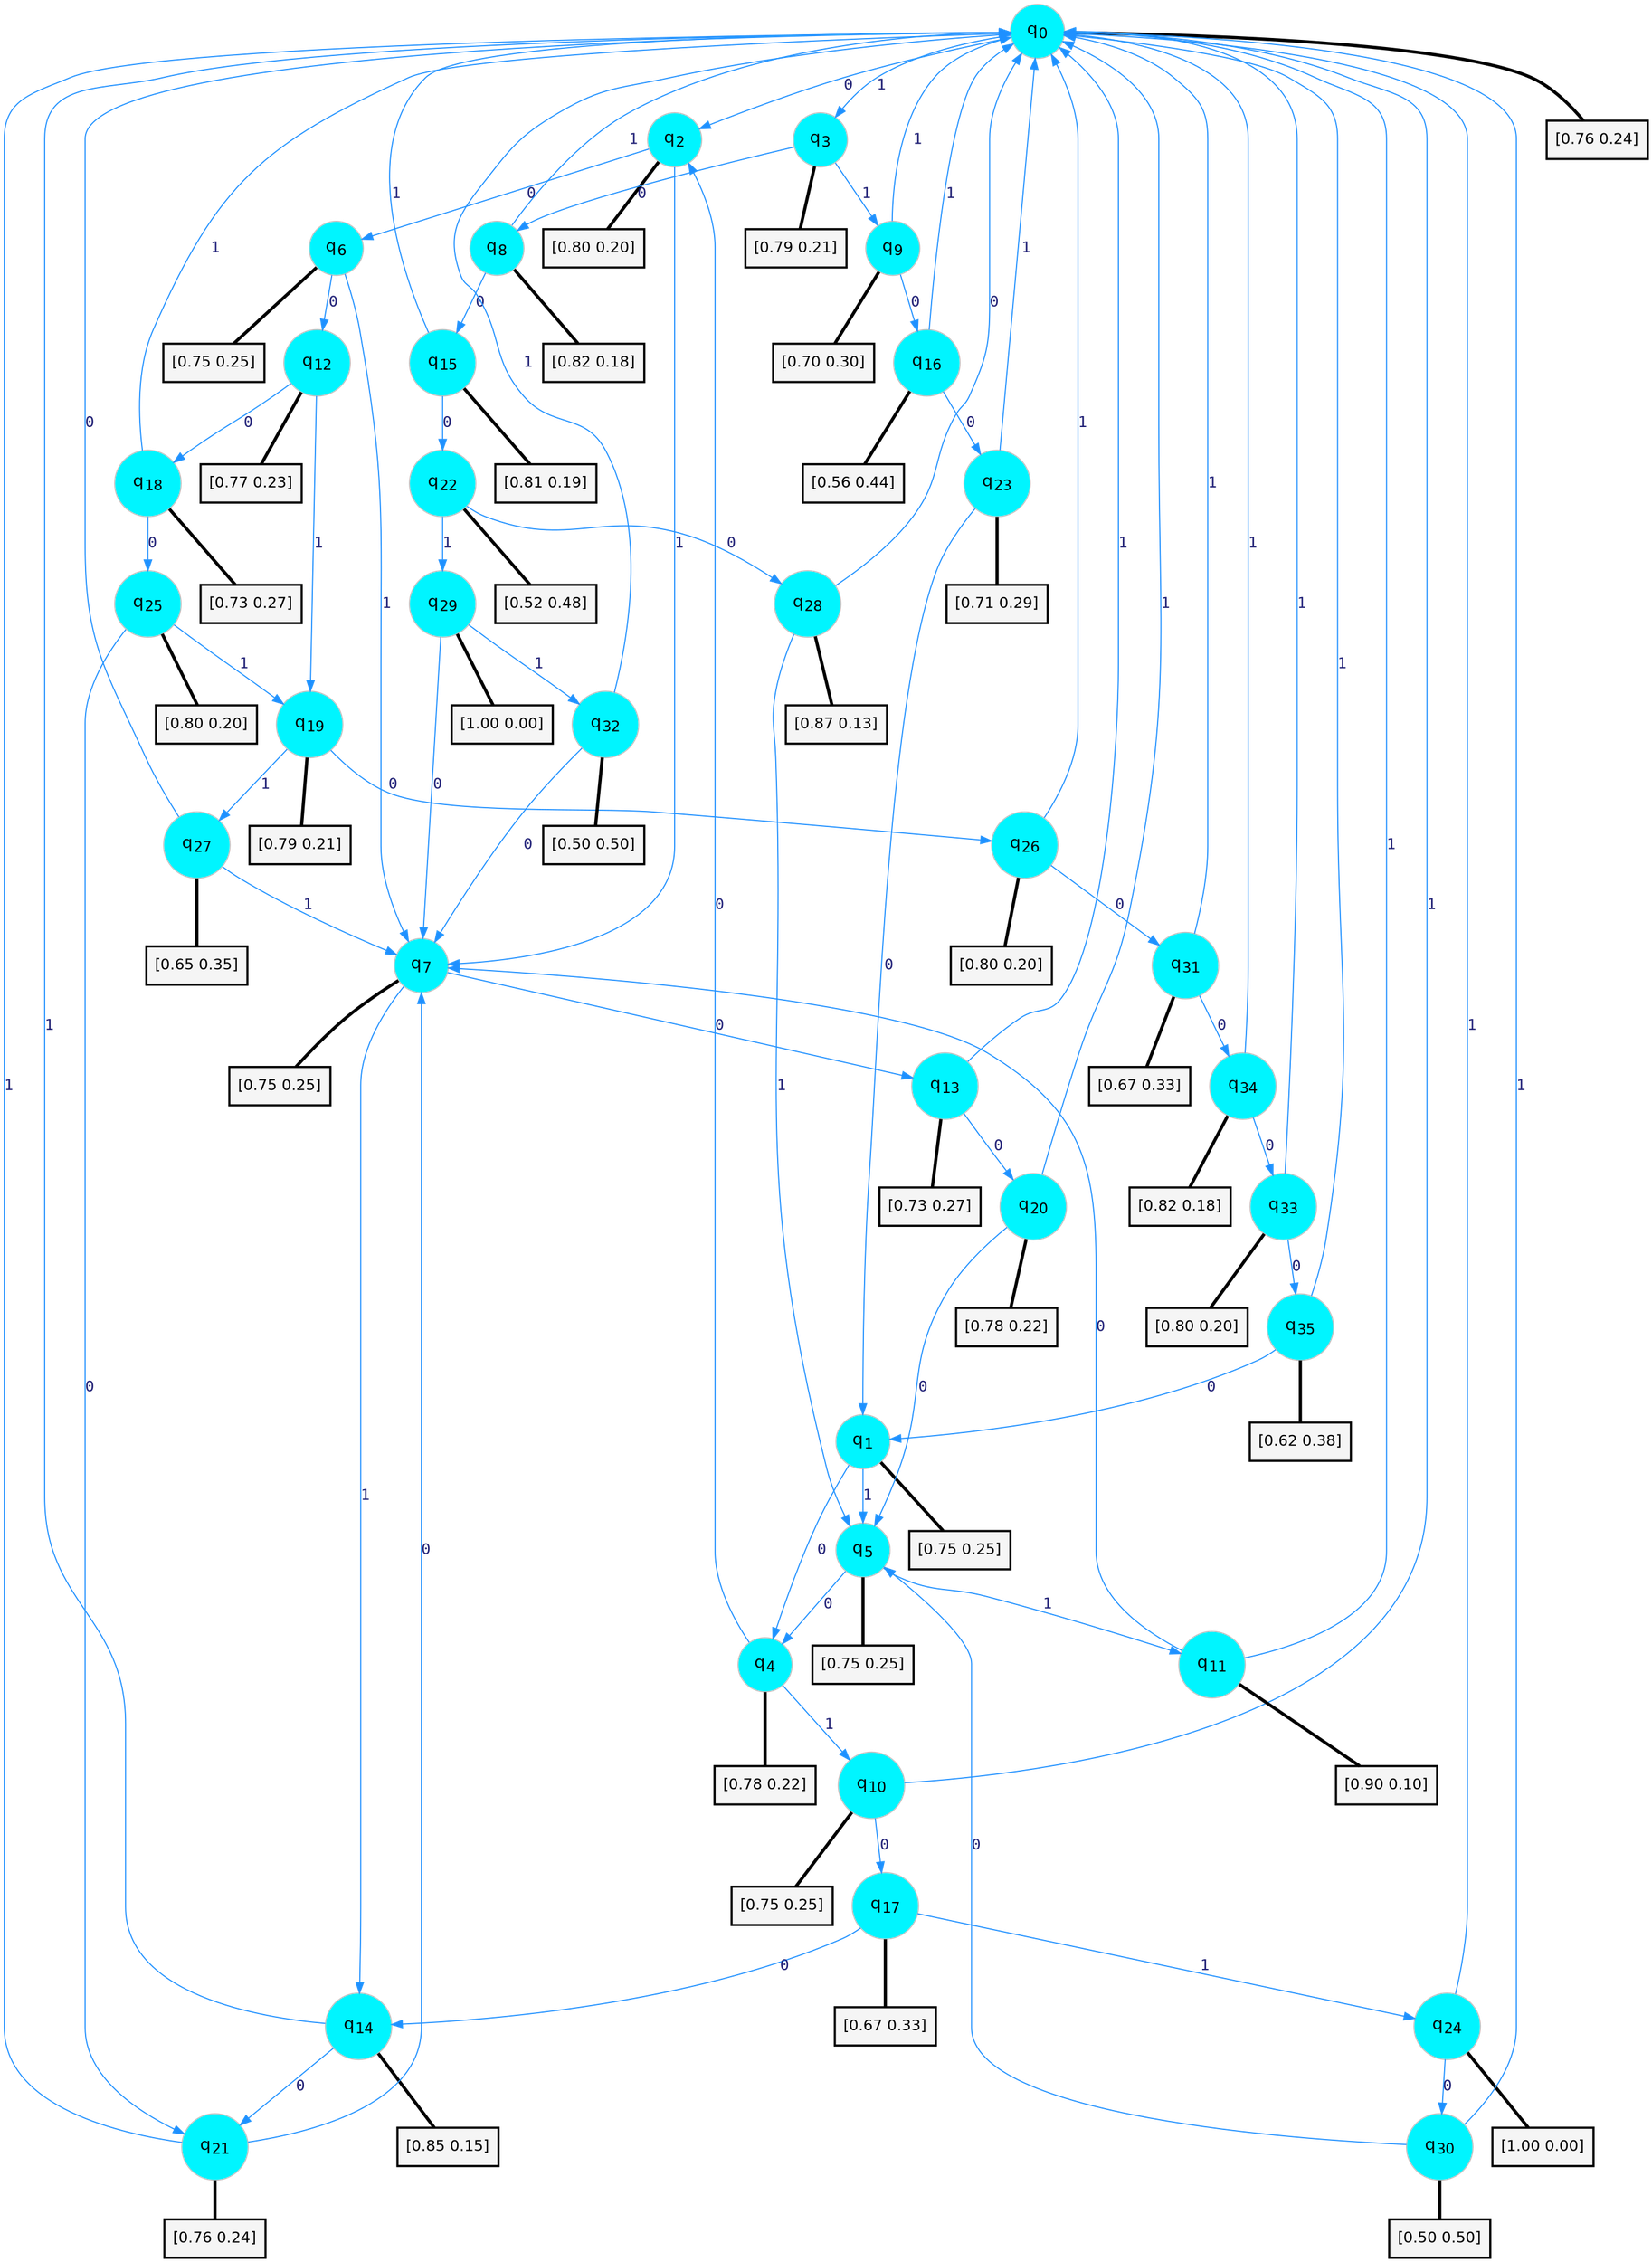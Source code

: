 digraph G {
graph [
bgcolor=transparent, dpi=300, rankdir=TD, size="40,25"];
node [
color=gray, fillcolor=turquoise1, fontcolor=black, fontname=Helvetica, fontsize=16, fontweight=bold, shape=circle, style=filled];
edge [
arrowsize=1, color=dodgerblue1, fontcolor=midnightblue, fontname=courier, fontweight=bold, penwidth=1, style=solid, weight=20];
0[label=<q<SUB>0</SUB>>];
1[label=<q<SUB>1</SUB>>];
2[label=<q<SUB>2</SUB>>];
3[label=<q<SUB>3</SUB>>];
4[label=<q<SUB>4</SUB>>];
5[label=<q<SUB>5</SUB>>];
6[label=<q<SUB>6</SUB>>];
7[label=<q<SUB>7</SUB>>];
8[label=<q<SUB>8</SUB>>];
9[label=<q<SUB>9</SUB>>];
10[label=<q<SUB>10</SUB>>];
11[label=<q<SUB>11</SUB>>];
12[label=<q<SUB>12</SUB>>];
13[label=<q<SUB>13</SUB>>];
14[label=<q<SUB>14</SUB>>];
15[label=<q<SUB>15</SUB>>];
16[label=<q<SUB>16</SUB>>];
17[label=<q<SUB>17</SUB>>];
18[label=<q<SUB>18</SUB>>];
19[label=<q<SUB>19</SUB>>];
20[label=<q<SUB>20</SUB>>];
21[label=<q<SUB>21</SUB>>];
22[label=<q<SUB>22</SUB>>];
23[label=<q<SUB>23</SUB>>];
24[label=<q<SUB>24</SUB>>];
25[label=<q<SUB>25</SUB>>];
26[label=<q<SUB>26</SUB>>];
27[label=<q<SUB>27</SUB>>];
28[label=<q<SUB>28</SUB>>];
29[label=<q<SUB>29</SUB>>];
30[label=<q<SUB>30</SUB>>];
31[label=<q<SUB>31</SUB>>];
32[label=<q<SUB>32</SUB>>];
33[label=<q<SUB>33</SUB>>];
34[label=<q<SUB>34</SUB>>];
35[label=<q<SUB>35</SUB>>];
36[label="[0.76 0.24]", shape=box,fontcolor=black, fontname=Helvetica, fontsize=14, penwidth=2, fillcolor=whitesmoke,color=black];
37[label="[0.75 0.25]", shape=box,fontcolor=black, fontname=Helvetica, fontsize=14, penwidth=2, fillcolor=whitesmoke,color=black];
38[label="[0.80 0.20]", shape=box,fontcolor=black, fontname=Helvetica, fontsize=14, penwidth=2, fillcolor=whitesmoke,color=black];
39[label="[0.79 0.21]", shape=box,fontcolor=black, fontname=Helvetica, fontsize=14, penwidth=2, fillcolor=whitesmoke,color=black];
40[label="[0.78 0.22]", shape=box,fontcolor=black, fontname=Helvetica, fontsize=14, penwidth=2, fillcolor=whitesmoke,color=black];
41[label="[0.75 0.25]", shape=box,fontcolor=black, fontname=Helvetica, fontsize=14, penwidth=2, fillcolor=whitesmoke,color=black];
42[label="[0.75 0.25]", shape=box,fontcolor=black, fontname=Helvetica, fontsize=14, penwidth=2, fillcolor=whitesmoke,color=black];
43[label="[0.75 0.25]", shape=box,fontcolor=black, fontname=Helvetica, fontsize=14, penwidth=2, fillcolor=whitesmoke,color=black];
44[label="[0.82 0.18]", shape=box,fontcolor=black, fontname=Helvetica, fontsize=14, penwidth=2, fillcolor=whitesmoke,color=black];
45[label="[0.70 0.30]", shape=box,fontcolor=black, fontname=Helvetica, fontsize=14, penwidth=2, fillcolor=whitesmoke,color=black];
46[label="[0.75 0.25]", shape=box,fontcolor=black, fontname=Helvetica, fontsize=14, penwidth=2, fillcolor=whitesmoke,color=black];
47[label="[0.90 0.10]", shape=box,fontcolor=black, fontname=Helvetica, fontsize=14, penwidth=2, fillcolor=whitesmoke,color=black];
48[label="[0.77 0.23]", shape=box,fontcolor=black, fontname=Helvetica, fontsize=14, penwidth=2, fillcolor=whitesmoke,color=black];
49[label="[0.73 0.27]", shape=box,fontcolor=black, fontname=Helvetica, fontsize=14, penwidth=2, fillcolor=whitesmoke,color=black];
50[label="[0.85 0.15]", shape=box,fontcolor=black, fontname=Helvetica, fontsize=14, penwidth=2, fillcolor=whitesmoke,color=black];
51[label="[0.81 0.19]", shape=box,fontcolor=black, fontname=Helvetica, fontsize=14, penwidth=2, fillcolor=whitesmoke,color=black];
52[label="[0.56 0.44]", shape=box,fontcolor=black, fontname=Helvetica, fontsize=14, penwidth=2, fillcolor=whitesmoke,color=black];
53[label="[0.67 0.33]", shape=box,fontcolor=black, fontname=Helvetica, fontsize=14, penwidth=2, fillcolor=whitesmoke,color=black];
54[label="[0.73 0.27]", shape=box,fontcolor=black, fontname=Helvetica, fontsize=14, penwidth=2, fillcolor=whitesmoke,color=black];
55[label="[0.79 0.21]", shape=box,fontcolor=black, fontname=Helvetica, fontsize=14, penwidth=2, fillcolor=whitesmoke,color=black];
56[label="[0.78 0.22]", shape=box,fontcolor=black, fontname=Helvetica, fontsize=14, penwidth=2, fillcolor=whitesmoke,color=black];
57[label="[0.76 0.24]", shape=box,fontcolor=black, fontname=Helvetica, fontsize=14, penwidth=2, fillcolor=whitesmoke,color=black];
58[label="[0.52 0.48]", shape=box,fontcolor=black, fontname=Helvetica, fontsize=14, penwidth=2, fillcolor=whitesmoke,color=black];
59[label="[0.71 0.29]", shape=box,fontcolor=black, fontname=Helvetica, fontsize=14, penwidth=2, fillcolor=whitesmoke,color=black];
60[label="[1.00 0.00]", shape=box,fontcolor=black, fontname=Helvetica, fontsize=14, penwidth=2, fillcolor=whitesmoke,color=black];
61[label="[0.80 0.20]", shape=box,fontcolor=black, fontname=Helvetica, fontsize=14, penwidth=2, fillcolor=whitesmoke,color=black];
62[label="[0.80 0.20]", shape=box,fontcolor=black, fontname=Helvetica, fontsize=14, penwidth=2, fillcolor=whitesmoke,color=black];
63[label="[0.65 0.35]", shape=box,fontcolor=black, fontname=Helvetica, fontsize=14, penwidth=2, fillcolor=whitesmoke,color=black];
64[label="[0.87 0.13]", shape=box,fontcolor=black, fontname=Helvetica, fontsize=14, penwidth=2, fillcolor=whitesmoke,color=black];
65[label="[1.00 0.00]", shape=box,fontcolor=black, fontname=Helvetica, fontsize=14, penwidth=2, fillcolor=whitesmoke,color=black];
66[label="[0.50 0.50]", shape=box,fontcolor=black, fontname=Helvetica, fontsize=14, penwidth=2, fillcolor=whitesmoke,color=black];
67[label="[0.67 0.33]", shape=box,fontcolor=black, fontname=Helvetica, fontsize=14, penwidth=2, fillcolor=whitesmoke,color=black];
68[label="[0.50 0.50]", shape=box,fontcolor=black, fontname=Helvetica, fontsize=14, penwidth=2, fillcolor=whitesmoke,color=black];
69[label="[0.80 0.20]", shape=box,fontcolor=black, fontname=Helvetica, fontsize=14, penwidth=2, fillcolor=whitesmoke,color=black];
70[label="[0.82 0.18]", shape=box,fontcolor=black, fontname=Helvetica, fontsize=14, penwidth=2, fillcolor=whitesmoke,color=black];
71[label="[0.62 0.38]", shape=box,fontcolor=black, fontname=Helvetica, fontsize=14, penwidth=2, fillcolor=whitesmoke,color=black];
0->2 [label=0];
0->3 [label=1];
0->36 [arrowhead=none, penwidth=3,color=black];
1->4 [label=0];
1->5 [label=1];
1->37 [arrowhead=none, penwidth=3,color=black];
2->6 [label=0];
2->7 [label=1];
2->38 [arrowhead=none, penwidth=3,color=black];
3->8 [label=0];
3->9 [label=1];
3->39 [arrowhead=none, penwidth=3,color=black];
4->2 [label=0];
4->10 [label=1];
4->40 [arrowhead=none, penwidth=3,color=black];
5->4 [label=0];
5->11 [label=1];
5->41 [arrowhead=none, penwidth=3,color=black];
6->12 [label=0];
6->7 [label=1];
6->42 [arrowhead=none, penwidth=3,color=black];
7->13 [label=0];
7->14 [label=1];
7->43 [arrowhead=none, penwidth=3,color=black];
8->15 [label=0];
8->0 [label=1];
8->44 [arrowhead=none, penwidth=3,color=black];
9->16 [label=0];
9->0 [label=1];
9->45 [arrowhead=none, penwidth=3,color=black];
10->17 [label=0];
10->0 [label=1];
10->46 [arrowhead=none, penwidth=3,color=black];
11->7 [label=0];
11->0 [label=1];
11->47 [arrowhead=none, penwidth=3,color=black];
12->18 [label=0];
12->19 [label=1];
12->48 [arrowhead=none, penwidth=3,color=black];
13->20 [label=0];
13->0 [label=1];
13->49 [arrowhead=none, penwidth=3,color=black];
14->21 [label=0];
14->0 [label=1];
14->50 [arrowhead=none, penwidth=3,color=black];
15->22 [label=0];
15->0 [label=1];
15->51 [arrowhead=none, penwidth=3,color=black];
16->23 [label=0];
16->0 [label=1];
16->52 [arrowhead=none, penwidth=3,color=black];
17->14 [label=0];
17->24 [label=1];
17->53 [arrowhead=none, penwidth=3,color=black];
18->25 [label=0];
18->0 [label=1];
18->54 [arrowhead=none, penwidth=3,color=black];
19->26 [label=0];
19->27 [label=1];
19->55 [arrowhead=none, penwidth=3,color=black];
20->5 [label=0];
20->0 [label=1];
20->56 [arrowhead=none, penwidth=3,color=black];
21->7 [label=0];
21->0 [label=1];
21->57 [arrowhead=none, penwidth=3,color=black];
22->28 [label=0];
22->29 [label=1];
22->58 [arrowhead=none, penwidth=3,color=black];
23->1 [label=0];
23->0 [label=1];
23->59 [arrowhead=none, penwidth=3,color=black];
24->30 [label=0];
24->0 [label=1];
24->60 [arrowhead=none, penwidth=3,color=black];
25->21 [label=0];
25->19 [label=1];
25->61 [arrowhead=none, penwidth=3,color=black];
26->31 [label=0];
26->0 [label=1];
26->62 [arrowhead=none, penwidth=3,color=black];
27->0 [label=0];
27->7 [label=1];
27->63 [arrowhead=none, penwidth=3,color=black];
28->0 [label=0];
28->5 [label=1];
28->64 [arrowhead=none, penwidth=3,color=black];
29->7 [label=0];
29->32 [label=1];
29->65 [arrowhead=none, penwidth=3,color=black];
30->5 [label=0];
30->0 [label=1];
30->66 [arrowhead=none, penwidth=3,color=black];
31->34 [label=0];
31->0 [label=1];
31->67 [arrowhead=none, penwidth=3,color=black];
32->7 [label=0];
32->0 [label=1];
32->68 [arrowhead=none, penwidth=3,color=black];
33->35 [label=0];
33->0 [label=1];
33->69 [arrowhead=none, penwidth=3,color=black];
34->33 [label=0];
34->0 [label=1];
34->70 [arrowhead=none, penwidth=3,color=black];
35->1 [label=0];
35->0 [label=1];
35->71 [arrowhead=none, penwidth=3,color=black];
}

